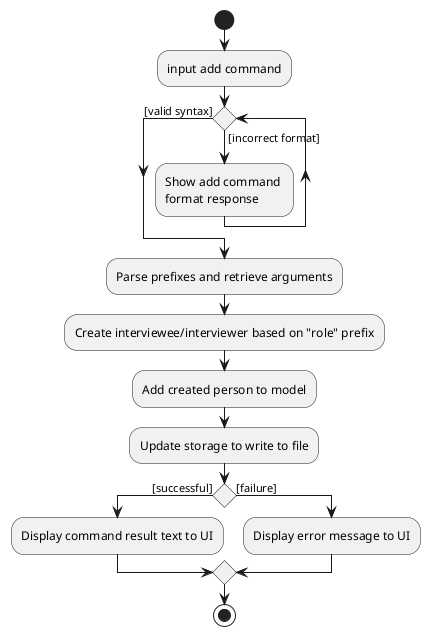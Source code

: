 @startuml
start

:input add command;

while () is ([incorrect format])
    :Show add command \nformat response;
endwhile ([valid syntax])

:Parse prefixes and retrieve arguments;
:Create interviewee/interviewer based on "role" prefix;
:Add created person to model;
:Update storage to write to file;

if () then ([successful])
    :Display command result text to UI;
else ([failure])
    :Display error message to UI;
endif

stop
@enduml
